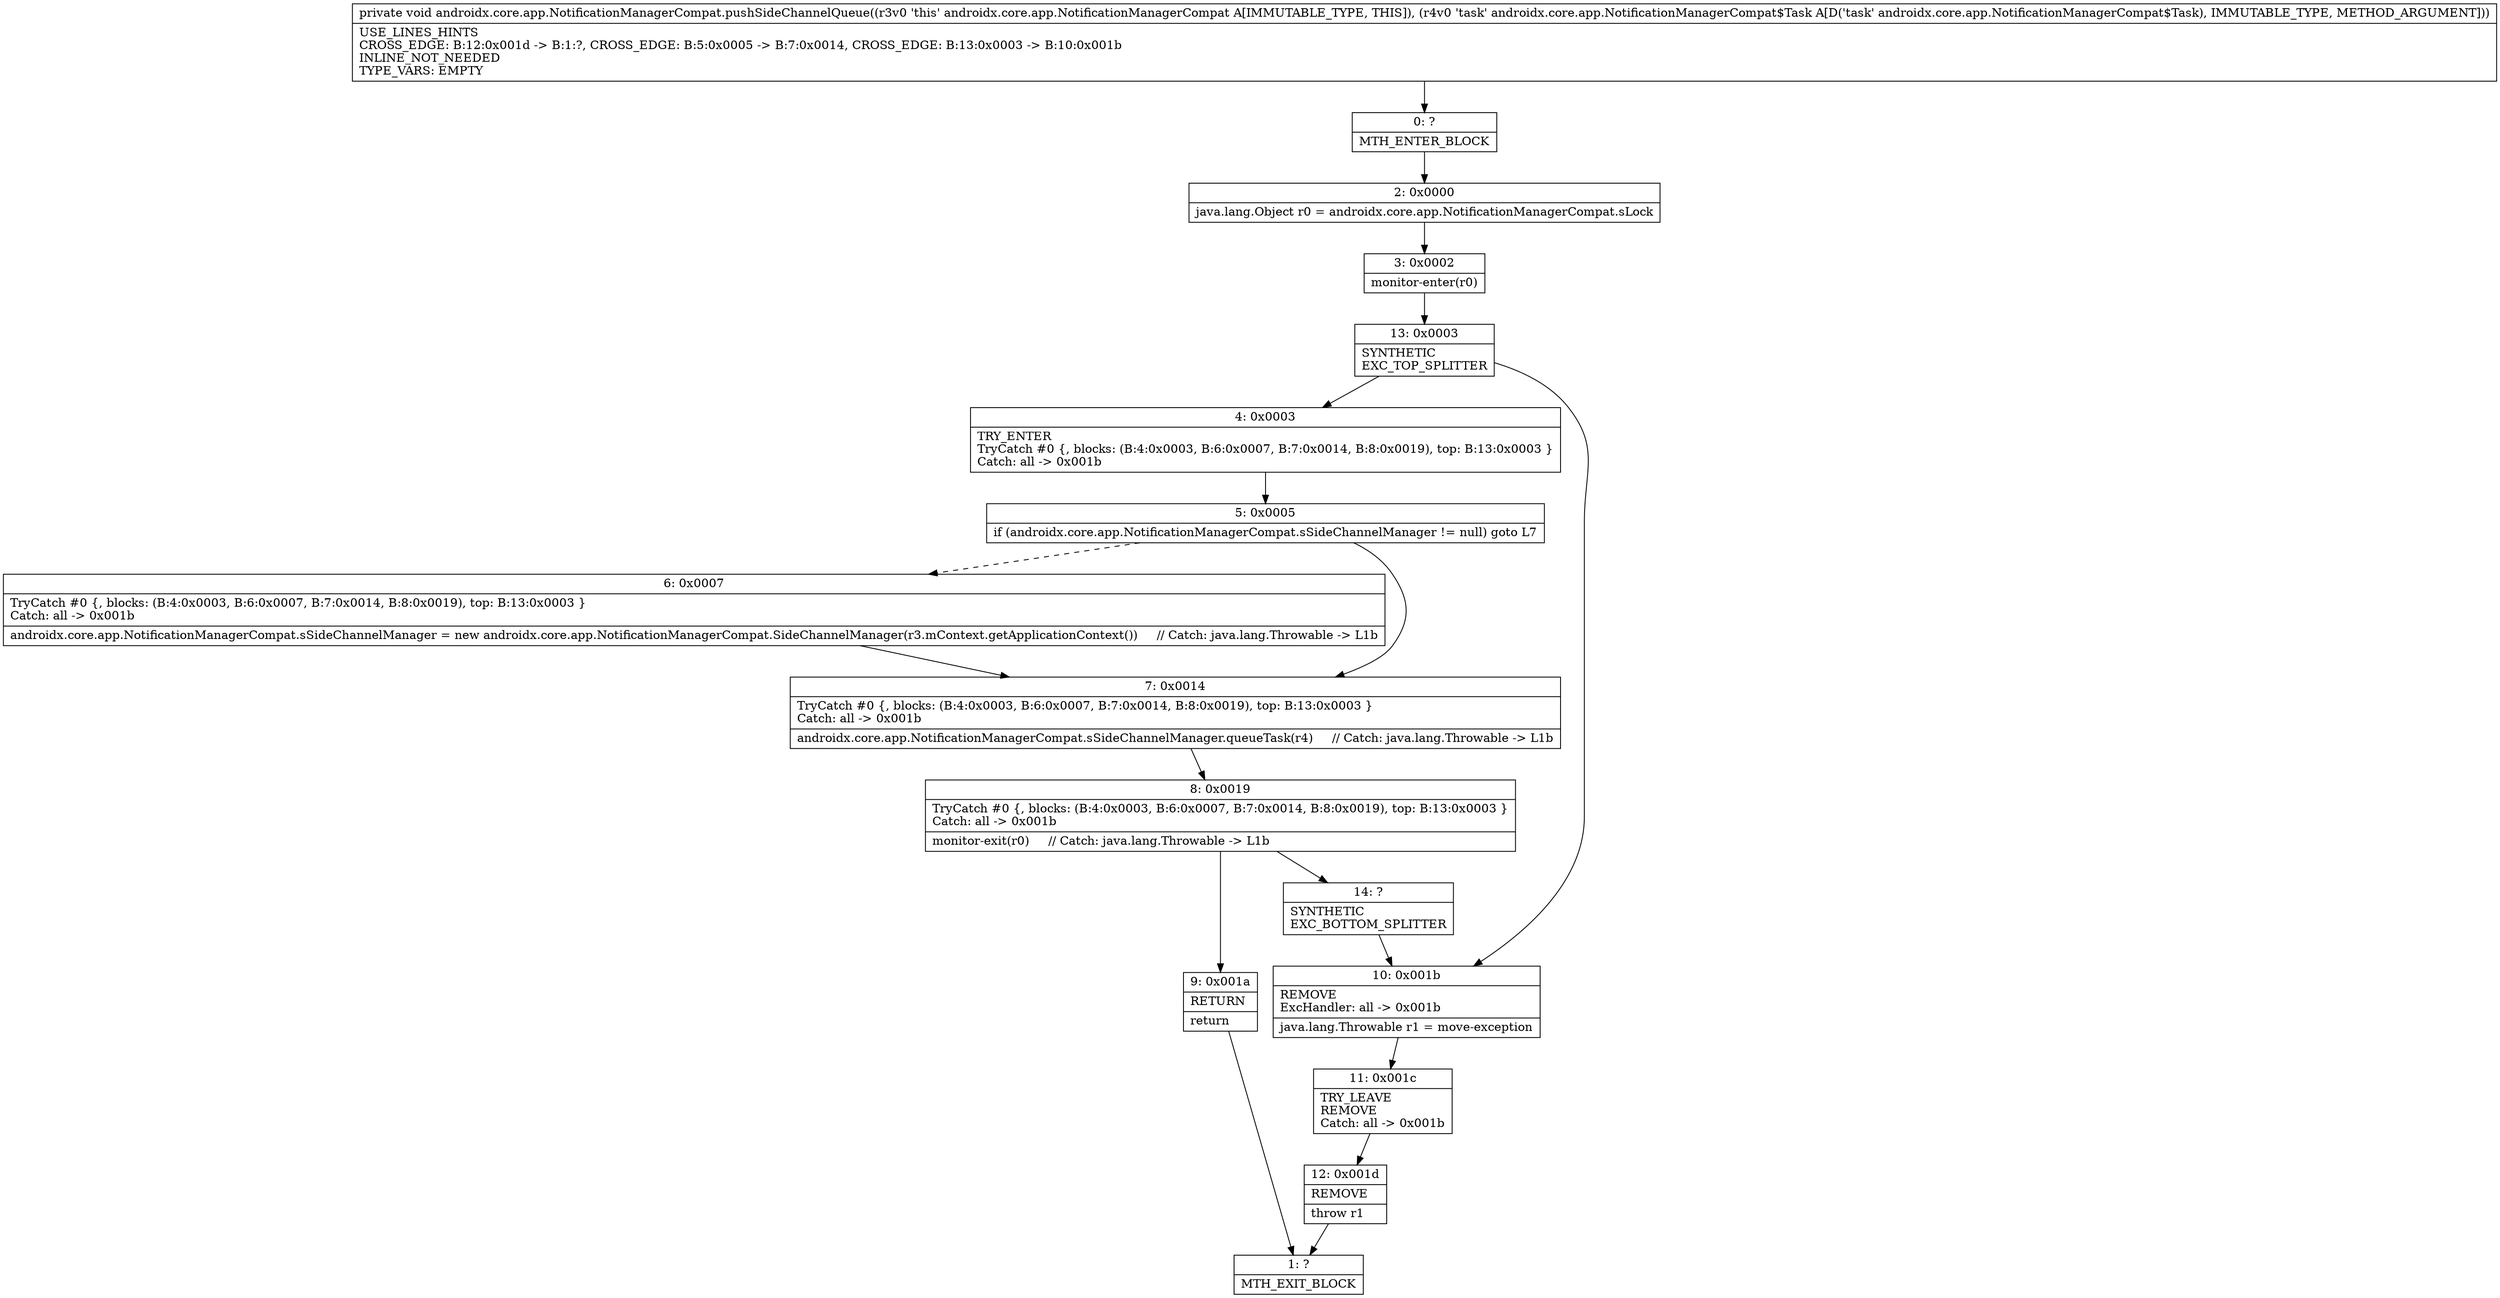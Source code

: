 digraph "CFG forandroidx.core.app.NotificationManagerCompat.pushSideChannelQueue(Landroidx\/core\/app\/NotificationManagerCompat$Task;)V" {
Node_0 [shape=record,label="{0\:\ ?|MTH_ENTER_BLOCK\l}"];
Node_2 [shape=record,label="{2\:\ 0x0000|java.lang.Object r0 = androidx.core.app.NotificationManagerCompat.sLock\l}"];
Node_3 [shape=record,label="{3\:\ 0x0002|monitor\-enter(r0)\l}"];
Node_13 [shape=record,label="{13\:\ 0x0003|SYNTHETIC\lEXC_TOP_SPLITTER\l}"];
Node_4 [shape=record,label="{4\:\ 0x0003|TRY_ENTER\lTryCatch #0 \{, blocks: (B:4:0x0003, B:6:0x0007, B:7:0x0014, B:8:0x0019), top: B:13:0x0003 \}\lCatch: all \-\> 0x001b\l}"];
Node_5 [shape=record,label="{5\:\ 0x0005|if (androidx.core.app.NotificationManagerCompat.sSideChannelManager != null) goto L7\l}"];
Node_6 [shape=record,label="{6\:\ 0x0007|TryCatch #0 \{, blocks: (B:4:0x0003, B:6:0x0007, B:7:0x0014, B:8:0x0019), top: B:13:0x0003 \}\lCatch: all \-\> 0x001b\l|androidx.core.app.NotificationManagerCompat.sSideChannelManager = new androidx.core.app.NotificationManagerCompat.SideChannelManager(r3.mContext.getApplicationContext())     \/\/ Catch: java.lang.Throwable \-\> L1b\l}"];
Node_7 [shape=record,label="{7\:\ 0x0014|TryCatch #0 \{, blocks: (B:4:0x0003, B:6:0x0007, B:7:0x0014, B:8:0x0019), top: B:13:0x0003 \}\lCatch: all \-\> 0x001b\l|androidx.core.app.NotificationManagerCompat.sSideChannelManager.queueTask(r4)     \/\/ Catch: java.lang.Throwable \-\> L1b\l}"];
Node_8 [shape=record,label="{8\:\ 0x0019|TryCatch #0 \{, blocks: (B:4:0x0003, B:6:0x0007, B:7:0x0014, B:8:0x0019), top: B:13:0x0003 \}\lCatch: all \-\> 0x001b\l|monitor\-exit(r0)     \/\/ Catch: java.lang.Throwable \-\> L1b\l}"];
Node_9 [shape=record,label="{9\:\ 0x001a|RETURN\l|return\l}"];
Node_1 [shape=record,label="{1\:\ ?|MTH_EXIT_BLOCK\l}"];
Node_14 [shape=record,label="{14\:\ ?|SYNTHETIC\lEXC_BOTTOM_SPLITTER\l}"];
Node_10 [shape=record,label="{10\:\ 0x001b|REMOVE\lExcHandler: all \-\> 0x001b\l|java.lang.Throwable r1 = move\-exception\l}"];
Node_11 [shape=record,label="{11\:\ 0x001c|TRY_LEAVE\lREMOVE\lCatch: all \-\> 0x001b\l}"];
Node_12 [shape=record,label="{12\:\ 0x001d|REMOVE\l|throw r1\l}"];
MethodNode[shape=record,label="{private void androidx.core.app.NotificationManagerCompat.pushSideChannelQueue((r3v0 'this' androidx.core.app.NotificationManagerCompat A[IMMUTABLE_TYPE, THIS]), (r4v0 'task' androidx.core.app.NotificationManagerCompat$Task A[D('task' androidx.core.app.NotificationManagerCompat$Task), IMMUTABLE_TYPE, METHOD_ARGUMENT]))  | USE_LINES_HINTS\lCROSS_EDGE: B:12:0x001d \-\> B:1:?, CROSS_EDGE: B:5:0x0005 \-\> B:7:0x0014, CROSS_EDGE: B:13:0x0003 \-\> B:10:0x001b\lINLINE_NOT_NEEDED\lTYPE_VARS: EMPTY\l}"];
MethodNode -> Node_0;Node_0 -> Node_2;
Node_2 -> Node_3;
Node_3 -> Node_13;
Node_13 -> Node_4;
Node_13 -> Node_10;
Node_4 -> Node_5;
Node_5 -> Node_6[style=dashed];
Node_5 -> Node_7;
Node_6 -> Node_7;
Node_7 -> Node_8;
Node_8 -> Node_9;
Node_8 -> Node_14;
Node_9 -> Node_1;
Node_14 -> Node_10;
Node_10 -> Node_11;
Node_11 -> Node_12;
Node_12 -> Node_1;
}

